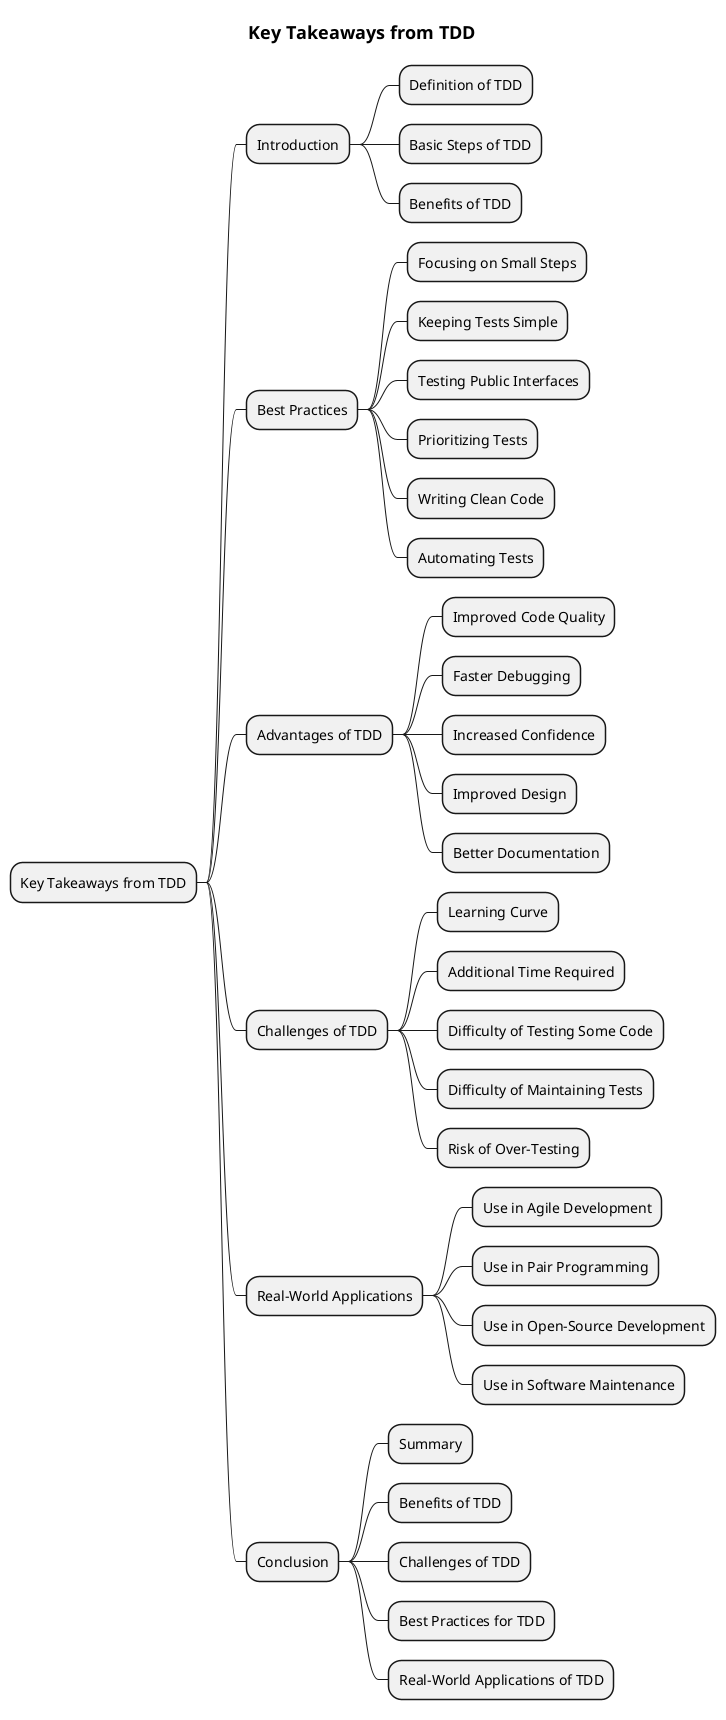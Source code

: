 @startmindmap
title = Key Takeaways from TDD

* Key Takeaways from TDD
** Introduction
*** Definition of TDD
*** Basic Steps of TDD
*** Benefits of TDD
** Best Practices
*** Focusing on Small Steps
*** Keeping Tests Simple
*** Testing Public Interfaces
*** Prioritizing Tests
*** Writing Clean Code
*** Automating Tests
** Advantages of TDD
*** Improved Code Quality
*** Faster Debugging
*** Increased Confidence
*** Improved Design
*** Better Documentation
** Challenges of TDD
*** Learning Curve
*** Additional Time Required
*** Difficulty of Testing Some Code
*** Difficulty of Maintaining Tests
*** Risk of Over-Testing
** Real-World Applications
*** Use in Agile Development
*** Use in Pair Programming
*** Use in Open-Source Development
*** Use in Software Maintenance
** Conclusion
*** Summary
*** Benefits of TDD
*** Challenges of TDD
*** Best Practices for TDD
*** Real-World Applications of TDD
@endmindmap
